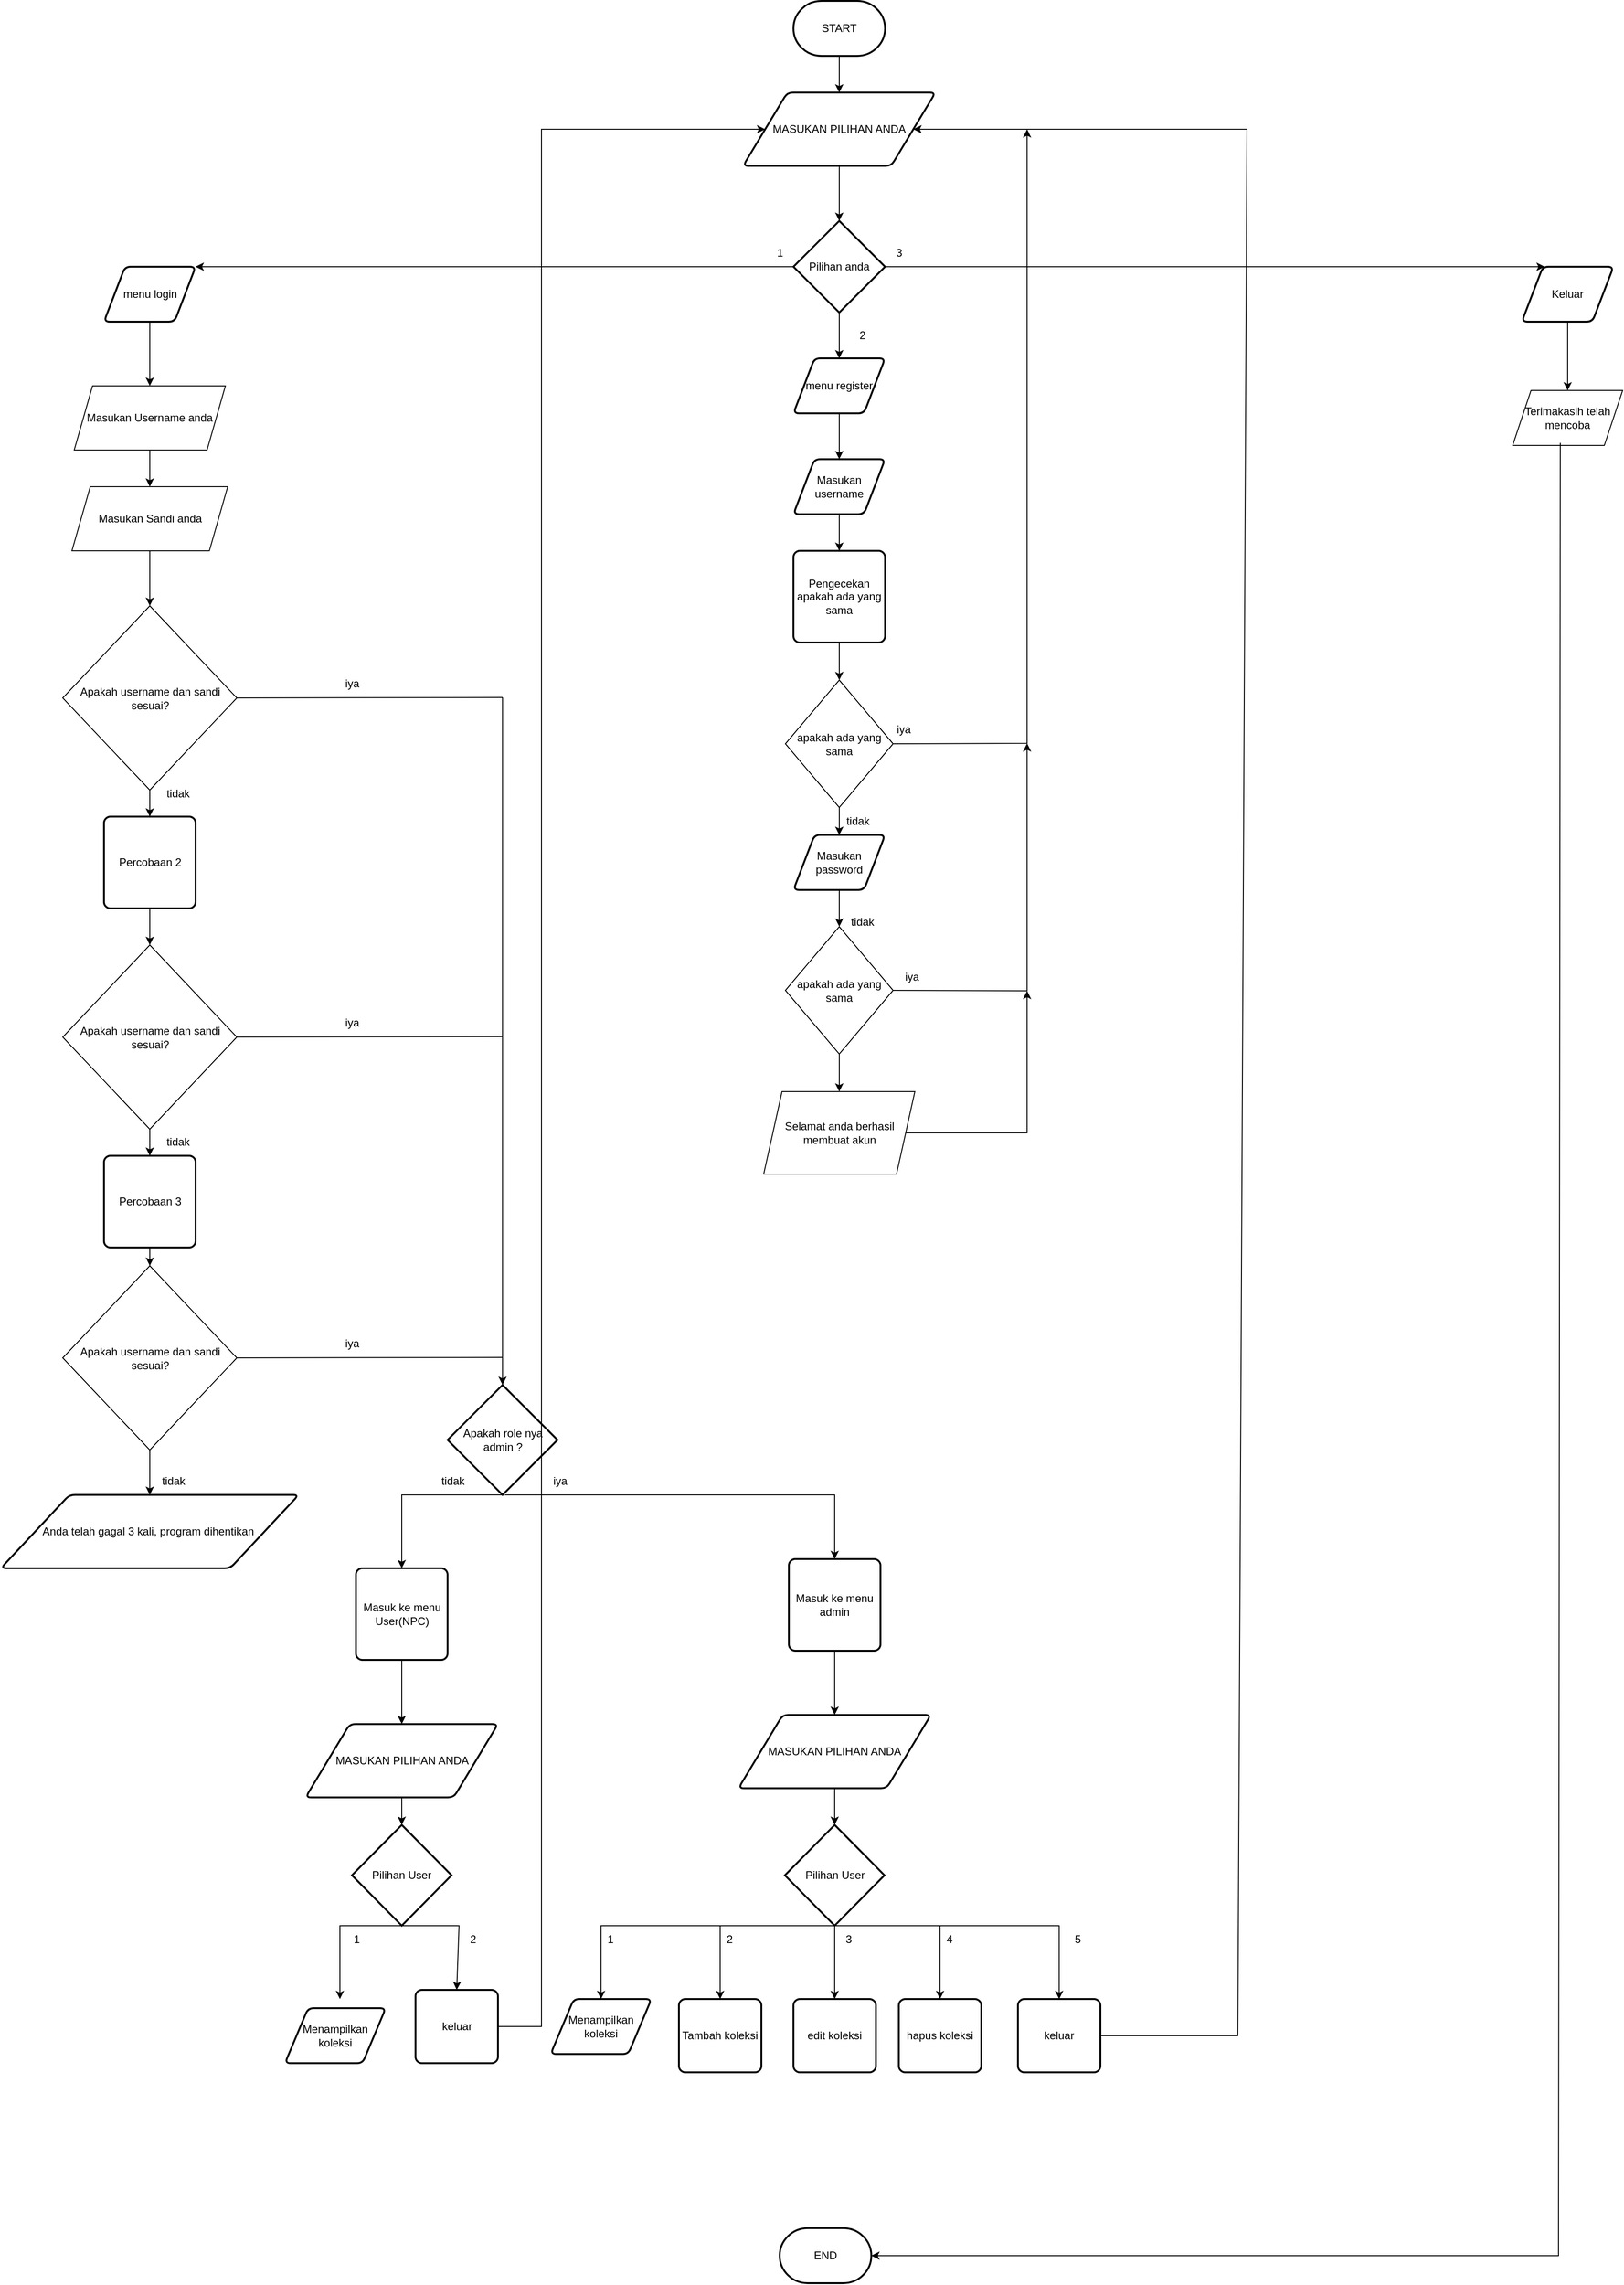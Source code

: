 <mxfile version="24.7.17">
  <diagram id="C5RBs43oDa-KdzZeNtuy" name="Page-1">
    <mxGraphModel dx="3095" dy="2418" grid="1" gridSize="10" guides="1" tooltips="1" connect="1" arrows="1" fold="1" page="1" pageScale="1" pageWidth="900" pageHeight="1600" math="0" shadow="0">
      <root>
        <mxCell id="WIyWlLk6GJQsqaUBKTNV-0" />
        <mxCell id="WIyWlLk6GJQsqaUBKTNV-1" parent="WIyWlLk6GJQsqaUBKTNV-0" />
        <mxCell id="rZ2Ht-nMgeGjozssKZvT-20" value="" style="edgeStyle=orthogonalEdgeStyle;rounded=0;orthogonalLoop=1;jettySize=auto;html=1;" edge="1" parent="WIyWlLk6GJQsqaUBKTNV-1" source="rZ2Ht-nMgeGjozssKZvT-0" target="rZ2Ht-nMgeGjozssKZvT-19">
          <mxGeometry relative="1" as="geometry" />
        </mxCell>
        <mxCell id="rZ2Ht-nMgeGjozssKZvT-0" value="START" style="strokeWidth=2;html=1;shape=mxgraph.flowchart.terminator;whiteSpace=wrap;" vertex="1" parent="WIyWlLk6GJQsqaUBKTNV-1">
          <mxGeometry x="-35" y="-1500" width="100" height="60" as="geometry" />
        </mxCell>
        <mxCell id="rZ2Ht-nMgeGjozssKZvT-29" value="" style="edgeStyle=orthogonalEdgeStyle;rounded=0;orthogonalLoop=1;jettySize=auto;html=1;" edge="1" parent="WIyWlLk6GJQsqaUBKTNV-1" source="rZ2Ht-nMgeGjozssKZvT-4" target="rZ2Ht-nMgeGjozssKZvT-26">
          <mxGeometry relative="1" as="geometry" />
        </mxCell>
        <mxCell id="rZ2Ht-nMgeGjozssKZvT-4" value="menu login" style="shape=parallelogram;html=1;strokeWidth=2;perimeter=parallelogramPerimeter;whiteSpace=wrap;rounded=1;arcSize=12;size=0.23;" vertex="1" parent="WIyWlLk6GJQsqaUBKTNV-1">
          <mxGeometry x="-787.5" y="-1210" width="100" height="60" as="geometry" />
        </mxCell>
        <mxCell id="rZ2Ht-nMgeGjozssKZvT-121" value="" style="edgeStyle=orthogonalEdgeStyle;rounded=0;orthogonalLoop=1;jettySize=auto;html=1;" edge="1" parent="WIyWlLk6GJQsqaUBKTNV-1" source="rZ2Ht-nMgeGjozssKZvT-6" target="rZ2Ht-nMgeGjozssKZvT-120">
          <mxGeometry relative="1" as="geometry" />
        </mxCell>
        <mxCell id="rZ2Ht-nMgeGjozssKZvT-6" value="menu register" style="shape=parallelogram;html=1;strokeWidth=2;perimeter=parallelogramPerimeter;whiteSpace=wrap;rounded=1;arcSize=12;size=0.23;" vertex="1" parent="WIyWlLk6GJQsqaUBKTNV-1">
          <mxGeometry x="-35" y="-1110" width="100" height="60" as="geometry" />
        </mxCell>
        <mxCell id="rZ2Ht-nMgeGjozssKZvT-7" value="Keluar" style="shape=parallelogram;html=1;strokeWidth=2;perimeter=parallelogramPerimeter;whiteSpace=wrap;rounded=1;arcSize=12;size=0.23;" vertex="1" parent="WIyWlLk6GJQsqaUBKTNV-1">
          <mxGeometry x="760" y="-1210" width="100" height="60" as="geometry" />
        </mxCell>
        <mxCell id="rZ2Ht-nMgeGjozssKZvT-15" value="1" style="text;html=1;align=center;verticalAlign=middle;resizable=0;points=[];autosize=1;strokeColor=none;fillColor=none;" vertex="1" parent="WIyWlLk6GJQsqaUBKTNV-1">
          <mxGeometry x="-65" y="-1240" width="30" height="30" as="geometry" />
        </mxCell>
        <mxCell id="rZ2Ht-nMgeGjozssKZvT-17" value="2" style="text;html=1;align=center;verticalAlign=middle;resizable=0;points=[];autosize=1;strokeColor=none;fillColor=none;" vertex="1" parent="WIyWlLk6GJQsqaUBKTNV-1">
          <mxGeometry x="25" y="-1150" width="30" height="30" as="geometry" />
        </mxCell>
        <mxCell id="rZ2Ht-nMgeGjozssKZvT-18" value="3" style="text;html=1;align=center;verticalAlign=middle;resizable=0;points=[];autosize=1;strokeColor=none;fillColor=none;" vertex="1" parent="WIyWlLk6GJQsqaUBKTNV-1">
          <mxGeometry x="65" y="-1240" width="30" height="30" as="geometry" />
        </mxCell>
        <mxCell id="rZ2Ht-nMgeGjozssKZvT-89" value="" style="edgeStyle=orthogonalEdgeStyle;rounded=0;orthogonalLoop=1;jettySize=auto;html=1;" edge="1" parent="WIyWlLk6GJQsqaUBKTNV-1" source="rZ2Ht-nMgeGjozssKZvT-19" target="rZ2Ht-nMgeGjozssKZvT-84">
          <mxGeometry relative="1" as="geometry" />
        </mxCell>
        <mxCell id="rZ2Ht-nMgeGjozssKZvT-19" value="MASUKAN PILIHAN ANDA" style="shape=parallelogram;html=1;strokeWidth=2;perimeter=parallelogramPerimeter;whiteSpace=wrap;rounded=1;arcSize=12;size=0.23;" vertex="1" parent="WIyWlLk6GJQsqaUBKTNV-1">
          <mxGeometry x="-90" y="-1400" width="210" height="80" as="geometry" />
        </mxCell>
        <mxCell id="rZ2Ht-nMgeGjozssKZvT-26" value="Masukan Username anda" style="shape=parallelogram;perimeter=parallelogramPerimeter;whiteSpace=wrap;html=1;fixedSize=1;" vertex="1" parent="WIyWlLk6GJQsqaUBKTNV-1">
          <mxGeometry x="-820" y="-1080" width="165" height="70" as="geometry" />
        </mxCell>
        <mxCell id="rZ2Ht-nMgeGjozssKZvT-27" value="" style="endArrow=classic;html=1;rounded=0;exitX=0.5;exitY=1;exitDx=0;exitDy=0;entryX=0.5;entryY=0;entryDx=0;entryDy=0;" edge="1" parent="WIyWlLk6GJQsqaUBKTNV-1" source="rZ2Ht-nMgeGjozssKZvT-26" target="rZ2Ht-nMgeGjozssKZvT-28">
          <mxGeometry width="50" height="50" relative="1" as="geometry">
            <mxPoint x="-757.5" y="-830" as="sourcePoint" />
            <mxPoint x="-707.5" y="-890" as="targetPoint" />
          </mxGeometry>
        </mxCell>
        <mxCell id="rZ2Ht-nMgeGjozssKZvT-59" value="" style="edgeStyle=orthogonalEdgeStyle;rounded=0;orthogonalLoop=1;jettySize=auto;html=1;" edge="1" parent="WIyWlLk6GJQsqaUBKTNV-1" source="rZ2Ht-nMgeGjozssKZvT-28" target="rZ2Ht-nMgeGjozssKZvT-30">
          <mxGeometry relative="1" as="geometry" />
        </mxCell>
        <mxCell id="rZ2Ht-nMgeGjozssKZvT-28" value="Masukan Sandi anda" style="shape=parallelogram;perimeter=parallelogramPerimeter;whiteSpace=wrap;html=1;fixedSize=1;" vertex="1" parent="WIyWlLk6GJQsqaUBKTNV-1">
          <mxGeometry x="-822.5" y="-970" width="170" height="70" as="geometry" />
        </mxCell>
        <mxCell id="rZ2Ht-nMgeGjozssKZvT-30" value="Apakah username dan sandi sesuai?" style="rhombus;whiteSpace=wrap;html=1;" vertex="1" parent="WIyWlLk6GJQsqaUBKTNV-1">
          <mxGeometry x="-832.5" y="-840" width="190" height="201" as="geometry" />
        </mxCell>
        <mxCell id="rZ2Ht-nMgeGjozssKZvT-31" value="" style="edgeStyle=orthogonalEdgeStyle;rounded=0;orthogonalLoop=1;jettySize=auto;html=1;" edge="1" parent="WIyWlLk6GJQsqaUBKTNV-1" source="rZ2Ht-nMgeGjozssKZvT-32" target="rZ2Ht-nMgeGjozssKZvT-38">
          <mxGeometry relative="1" as="geometry" />
        </mxCell>
        <mxCell id="rZ2Ht-nMgeGjozssKZvT-32" value="Percobaan 2" style="rounded=1;whiteSpace=wrap;html=1;absoluteArcSize=1;arcSize=14;strokeWidth=2;" vertex="1" parent="WIyWlLk6GJQsqaUBKTNV-1">
          <mxGeometry x="-787.5" y="-610" width="100" height="100" as="geometry" />
        </mxCell>
        <mxCell id="rZ2Ht-nMgeGjozssKZvT-33" value="" style="edgeStyle=orthogonalEdgeStyle;rounded=0;orthogonalLoop=1;jettySize=auto;html=1;" edge="1" parent="WIyWlLk6GJQsqaUBKTNV-1" source="rZ2Ht-nMgeGjozssKZvT-34" target="rZ2Ht-nMgeGjozssKZvT-36">
          <mxGeometry relative="1" as="geometry" />
        </mxCell>
        <mxCell id="rZ2Ht-nMgeGjozssKZvT-34" value="Percobaan 3" style="rounded=1;whiteSpace=wrap;html=1;absoluteArcSize=1;arcSize=14;strokeWidth=2;" vertex="1" parent="WIyWlLk6GJQsqaUBKTNV-1">
          <mxGeometry x="-787.5" y="-240" width="100" height="100" as="geometry" />
        </mxCell>
        <mxCell id="rZ2Ht-nMgeGjozssKZvT-68" value="" style="edgeStyle=orthogonalEdgeStyle;rounded=0;orthogonalLoop=1;jettySize=auto;html=1;" edge="1" parent="WIyWlLk6GJQsqaUBKTNV-1" source="rZ2Ht-nMgeGjozssKZvT-36" target="rZ2Ht-nMgeGjozssKZvT-66">
          <mxGeometry relative="1" as="geometry" />
        </mxCell>
        <mxCell id="rZ2Ht-nMgeGjozssKZvT-36" value="Apakah username dan sandi sesuai?" style="rhombus;whiteSpace=wrap;html=1;" vertex="1" parent="WIyWlLk6GJQsqaUBKTNV-1">
          <mxGeometry x="-832.5" y="-120" width="190" height="201" as="geometry" />
        </mxCell>
        <mxCell id="rZ2Ht-nMgeGjozssKZvT-37" value="" style="edgeStyle=orthogonalEdgeStyle;rounded=0;orthogonalLoop=1;jettySize=auto;html=1;" edge="1" parent="WIyWlLk6GJQsqaUBKTNV-1" source="rZ2Ht-nMgeGjozssKZvT-38" target="rZ2Ht-nMgeGjozssKZvT-34">
          <mxGeometry relative="1" as="geometry" />
        </mxCell>
        <mxCell id="rZ2Ht-nMgeGjozssKZvT-38" value="Apakah username dan sandi sesuai?" style="rhombus;whiteSpace=wrap;html=1;" vertex="1" parent="WIyWlLk6GJQsqaUBKTNV-1">
          <mxGeometry x="-832.5" y="-470" width="190" height="201" as="geometry" />
        </mxCell>
        <mxCell id="rZ2Ht-nMgeGjozssKZvT-39" value="" style="endArrow=none;html=1;rounded=0;exitX=1;exitY=0.5;exitDx=0;exitDy=0;" edge="1" parent="WIyWlLk6GJQsqaUBKTNV-1" source="rZ2Ht-nMgeGjozssKZvT-30">
          <mxGeometry width="50" height="50" relative="1" as="geometry">
            <mxPoint x="-492.5" y="-550" as="sourcePoint" />
            <mxPoint x="-352.5" y="-740" as="targetPoint" />
          </mxGeometry>
        </mxCell>
        <mxCell id="rZ2Ht-nMgeGjozssKZvT-40" value="" style="endArrow=none;html=1;rounded=0;exitX=1;exitY=0.5;exitDx=0;exitDy=0;" edge="1" parent="WIyWlLk6GJQsqaUBKTNV-1" source="rZ2Ht-nMgeGjozssKZvT-38">
          <mxGeometry width="50" height="50" relative="1" as="geometry">
            <mxPoint x="-642.5" y="-379" as="sourcePoint" />
            <mxPoint x="-352.5" y="-370" as="targetPoint" />
          </mxGeometry>
        </mxCell>
        <mxCell id="rZ2Ht-nMgeGjozssKZvT-41" value="" style="endArrow=none;html=1;rounded=0;exitX=1;exitY=0.5;exitDx=0;exitDy=0;" edge="1" parent="WIyWlLk6GJQsqaUBKTNV-1" source="rZ2Ht-nMgeGjozssKZvT-36">
          <mxGeometry width="50" height="50" relative="1" as="geometry">
            <mxPoint x="-582.5" y="40" as="sourcePoint" />
            <mxPoint x="-352.5" y="-20" as="targetPoint" />
          </mxGeometry>
        </mxCell>
        <mxCell id="rZ2Ht-nMgeGjozssKZvT-43" value="iya" style="text;html=1;align=center;verticalAlign=middle;resizable=0;points=[];autosize=1;strokeColor=none;fillColor=none;" vertex="1" parent="WIyWlLk6GJQsqaUBKTNV-1">
          <mxGeometry x="-537.5" y="-770" width="40" height="30" as="geometry" />
        </mxCell>
        <mxCell id="rZ2Ht-nMgeGjozssKZvT-44" value="iya" style="text;html=1;align=center;verticalAlign=middle;resizable=0;points=[];autosize=1;strokeColor=none;fillColor=none;" vertex="1" parent="WIyWlLk6GJQsqaUBKTNV-1">
          <mxGeometry x="-537.5" y="-400" width="40" height="30" as="geometry" />
        </mxCell>
        <mxCell id="rZ2Ht-nMgeGjozssKZvT-45" value="iya" style="text;html=1;align=center;verticalAlign=middle;resizable=0;points=[];autosize=1;strokeColor=none;fillColor=none;" vertex="1" parent="WIyWlLk6GJQsqaUBKTNV-1">
          <mxGeometry x="-537.5" y="-50" width="40" height="30" as="geometry" />
        </mxCell>
        <mxCell id="rZ2Ht-nMgeGjozssKZvT-46" value="" style="endArrow=classic;html=1;rounded=0;exitX=0.5;exitY=1;exitDx=0;exitDy=0;entryX=0.5;entryY=0;entryDx=0;entryDy=0;" edge="1" parent="WIyWlLk6GJQsqaUBKTNV-1" source="rZ2Ht-nMgeGjozssKZvT-30" target="rZ2Ht-nMgeGjozssKZvT-32">
          <mxGeometry width="50" height="50" relative="1" as="geometry">
            <mxPoint x="-737.5" y="-639" as="sourcePoint" />
            <mxPoint x="-737.5" y="-610" as="targetPoint" />
            <Array as="points" />
          </mxGeometry>
        </mxCell>
        <mxCell id="rZ2Ht-nMgeGjozssKZvT-48" value="tidak" style="text;html=1;align=center;verticalAlign=middle;resizable=0;points=[];autosize=1;strokeColor=none;fillColor=none;" vertex="1" parent="WIyWlLk6GJQsqaUBKTNV-1">
          <mxGeometry x="-732.5" y="-650" width="50" height="30" as="geometry" />
        </mxCell>
        <mxCell id="rZ2Ht-nMgeGjozssKZvT-49" value="tidak" style="text;html=1;align=center;verticalAlign=middle;resizable=0;points=[];autosize=1;strokeColor=none;fillColor=none;" vertex="1" parent="WIyWlLk6GJQsqaUBKTNV-1">
          <mxGeometry x="-732.5" y="-270" width="50" height="30" as="geometry" />
        </mxCell>
        <mxCell id="rZ2Ht-nMgeGjozssKZvT-50" value="tidak" style="text;html=1;align=center;verticalAlign=middle;resizable=0;points=[];autosize=1;strokeColor=none;fillColor=none;" vertex="1" parent="WIyWlLk6GJQsqaUBKTNV-1">
          <mxGeometry x="-737.5" y="100" width="50" height="30" as="geometry" />
        </mxCell>
        <mxCell id="rZ2Ht-nMgeGjozssKZvT-60" value="" style="endArrow=classic;html=1;rounded=0;entryX=0.5;entryY=0;entryDx=0;entryDy=0;entryPerimeter=0;" edge="1" parent="WIyWlLk6GJQsqaUBKTNV-1" target="rZ2Ht-nMgeGjozssKZvT-70">
          <mxGeometry width="50" height="50" relative="1" as="geometry">
            <mxPoint x="-352.5" y="-740" as="sourcePoint" />
            <mxPoint x="-352.5" y="40" as="targetPoint" />
          </mxGeometry>
        </mxCell>
        <mxCell id="rZ2Ht-nMgeGjozssKZvT-66" value="Anda telah gagal 3 kali, program dihentikan&amp;nbsp;" style="shape=parallelogram;html=1;strokeWidth=2;perimeter=parallelogramPerimeter;whiteSpace=wrap;rounded=1;arcSize=12;size=0.23;" vertex="1" parent="WIyWlLk6GJQsqaUBKTNV-1">
          <mxGeometry x="-900" y="130" width="325" height="80" as="geometry" />
        </mxCell>
        <mxCell id="rZ2Ht-nMgeGjozssKZvT-70" value="Apakah role nya admin ?" style="strokeWidth=2;html=1;shape=mxgraph.flowchart.decision;whiteSpace=wrap;" vertex="1" parent="WIyWlLk6GJQsqaUBKTNV-1">
          <mxGeometry x="-412.5" y="10" width="120" height="120" as="geometry" />
        </mxCell>
        <mxCell id="rZ2Ht-nMgeGjozssKZvT-79" value="" style="edgeStyle=orthogonalEdgeStyle;rounded=0;orthogonalLoop=1;jettySize=auto;html=1;" edge="1" parent="WIyWlLk6GJQsqaUBKTNV-1" source="rZ2Ht-nMgeGjozssKZvT-71" target="rZ2Ht-nMgeGjozssKZvT-78">
          <mxGeometry relative="1" as="geometry" />
        </mxCell>
        <mxCell id="rZ2Ht-nMgeGjozssKZvT-71" value="Masuk ke menu User(NPC)" style="rounded=1;whiteSpace=wrap;html=1;absoluteArcSize=1;arcSize=14;strokeWidth=2;" vertex="1" parent="WIyWlLk6GJQsqaUBKTNV-1">
          <mxGeometry x="-512.5" y="210" width="100" height="100" as="geometry" />
        </mxCell>
        <mxCell id="rZ2Ht-nMgeGjozssKZvT-81" value="" style="edgeStyle=orthogonalEdgeStyle;rounded=0;orthogonalLoop=1;jettySize=auto;html=1;" edge="1" parent="WIyWlLk6GJQsqaUBKTNV-1" source="rZ2Ht-nMgeGjozssKZvT-72" target="rZ2Ht-nMgeGjozssKZvT-80">
          <mxGeometry relative="1" as="geometry" />
        </mxCell>
        <mxCell id="rZ2Ht-nMgeGjozssKZvT-72" value="Masuk ke menu admin" style="rounded=1;whiteSpace=wrap;html=1;absoluteArcSize=1;arcSize=14;strokeWidth=2;" vertex="1" parent="WIyWlLk6GJQsqaUBKTNV-1">
          <mxGeometry x="-40" y="200" width="100" height="100" as="geometry" />
        </mxCell>
        <mxCell id="rZ2Ht-nMgeGjozssKZvT-74" value="" style="endArrow=classic;html=1;rounded=0;exitX=0.5;exitY=1;exitDx=0;exitDy=0;exitPerimeter=0;entryX=0.5;entryY=0;entryDx=0;entryDy=0;" edge="1" parent="WIyWlLk6GJQsqaUBKTNV-1" source="rZ2Ht-nMgeGjozssKZvT-70" target="rZ2Ht-nMgeGjozssKZvT-71">
          <mxGeometry width="50" height="50" relative="1" as="geometry">
            <mxPoint x="-472.5" y="180" as="sourcePoint" />
            <mxPoint x="-422.5" y="130" as="targetPoint" />
            <Array as="points">
              <mxPoint x="-462.5" y="130" />
            </Array>
          </mxGeometry>
        </mxCell>
        <mxCell id="rZ2Ht-nMgeGjozssKZvT-75" value="" style="endArrow=classic;html=1;rounded=0;entryX=0.5;entryY=0;entryDx=0;entryDy=0;" edge="1" parent="WIyWlLk6GJQsqaUBKTNV-1" target="rZ2Ht-nMgeGjozssKZvT-72">
          <mxGeometry width="50" height="50" relative="1" as="geometry">
            <mxPoint x="-350" y="130" as="sourcePoint" />
            <mxPoint x="-90" y="210" as="targetPoint" />
            <Array as="points">
              <mxPoint x="10" y="130" />
            </Array>
          </mxGeometry>
        </mxCell>
        <mxCell id="rZ2Ht-nMgeGjozssKZvT-76" value="iya" style="text;html=1;align=center;verticalAlign=middle;resizable=0;points=[];autosize=1;strokeColor=none;fillColor=none;" vertex="1" parent="WIyWlLk6GJQsqaUBKTNV-1">
          <mxGeometry x="-310" y="100" width="40" height="30" as="geometry" />
        </mxCell>
        <mxCell id="rZ2Ht-nMgeGjozssKZvT-77" value="tidak" style="text;html=1;align=center;verticalAlign=middle;resizable=0;points=[];autosize=1;strokeColor=none;fillColor=none;" vertex="1" parent="WIyWlLk6GJQsqaUBKTNV-1">
          <mxGeometry x="-432.5" y="100" width="50" height="30" as="geometry" />
        </mxCell>
        <mxCell id="rZ2Ht-nMgeGjozssKZvT-115" value="" style="edgeStyle=orthogonalEdgeStyle;rounded=0;orthogonalLoop=1;jettySize=auto;html=1;" edge="1" parent="WIyWlLk6GJQsqaUBKTNV-1" source="rZ2Ht-nMgeGjozssKZvT-78" target="rZ2Ht-nMgeGjozssKZvT-114">
          <mxGeometry relative="1" as="geometry" />
        </mxCell>
        <mxCell id="rZ2Ht-nMgeGjozssKZvT-78" value="MASUKAN PILIHAN ANDA" style="shape=parallelogram;html=1;strokeWidth=2;perimeter=parallelogramPerimeter;whiteSpace=wrap;rounded=1;arcSize=12;size=0.23;" vertex="1" parent="WIyWlLk6GJQsqaUBKTNV-1">
          <mxGeometry x="-567.5" y="380" width="210" height="80" as="geometry" />
        </mxCell>
        <mxCell id="rZ2Ht-nMgeGjozssKZvT-92" value="" style="edgeStyle=orthogonalEdgeStyle;rounded=0;orthogonalLoop=1;jettySize=auto;html=1;" edge="1" parent="WIyWlLk6GJQsqaUBKTNV-1" source="rZ2Ht-nMgeGjozssKZvT-80" target="rZ2Ht-nMgeGjozssKZvT-91">
          <mxGeometry relative="1" as="geometry" />
        </mxCell>
        <mxCell id="rZ2Ht-nMgeGjozssKZvT-80" value="MASUKAN PILIHAN ANDA" style="shape=parallelogram;html=1;strokeWidth=2;perimeter=parallelogramPerimeter;whiteSpace=wrap;rounded=1;arcSize=12;size=0.23;" vertex="1" parent="WIyWlLk6GJQsqaUBKTNV-1">
          <mxGeometry x="-95" y="370" width="210" height="80" as="geometry" />
        </mxCell>
        <mxCell id="rZ2Ht-nMgeGjozssKZvT-85" value="" style="edgeStyle=orthogonalEdgeStyle;rounded=0;orthogonalLoop=1;jettySize=auto;html=1;" edge="1" parent="WIyWlLk6GJQsqaUBKTNV-1" source="rZ2Ht-nMgeGjozssKZvT-84" target="rZ2Ht-nMgeGjozssKZvT-6">
          <mxGeometry relative="1" as="geometry" />
        </mxCell>
        <mxCell id="rZ2Ht-nMgeGjozssKZvT-84" value="Pilihan anda" style="strokeWidth=2;html=1;shape=mxgraph.flowchart.decision;whiteSpace=wrap;" vertex="1" parent="WIyWlLk6GJQsqaUBKTNV-1">
          <mxGeometry x="-35" y="-1260" width="100" height="100" as="geometry" />
        </mxCell>
        <mxCell id="rZ2Ht-nMgeGjozssKZvT-87" value="" style="endArrow=classic;html=1;rounded=0;exitX=0;exitY=0.5;exitDx=0;exitDy=0;exitPerimeter=0;entryX=1;entryY=0;entryDx=0;entryDy=0;" edge="1" parent="WIyWlLk6GJQsqaUBKTNV-1" source="rZ2Ht-nMgeGjozssKZvT-84" target="rZ2Ht-nMgeGjozssKZvT-4">
          <mxGeometry width="50" height="50" relative="1" as="geometry">
            <mxPoint x="-310" y="-870" as="sourcePoint" />
            <mxPoint x="-590" y="-1200" as="targetPoint" />
          </mxGeometry>
        </mxCell>
        <mxCell id="rZ2Ht-nMgeGjozssKZvT-88" value="" style="endArrow=classic;html=1;rounded=0;exitX=1;exitY=0.5;exitDx=0;exitDy=0;exitPerimeter=0;entryX=0.25;entryY=0;entryDx=0;entryDy=0;" edge="1" parent="WIyWlLk6GJQsqaUBKTNV-1" source="rZ2Ht-nMgeGjozssKZvT-84" target="rZ2Ht-nMgeGjozssKZvT-7">
          <mxGeometry width="50" height="50" relative="1" as="geometry">
            <mxPoint x="130" y="-1130" as="sourcePoint" />
            <mxPoint x="180" y="-1180" as="targetPoint" />
          </mxGeometry>
        </mxCell>
        <mxCell id="rZ2Ht-nMgeGjozssKZvT-91" value="Pilihan User" style="strokeWidth=2;html=1;shape=mxgraph.flowchart.decision;whiteSpace=wrap;" vertex="1" parent="WIyWlLk6GJQsqaUBKTNV-1">
          <mxGeometry x="-44.37" y="490" width="108.75" height="110" as="geometry" />
        </mxCell>
        <mxCell id="rZ2Ht-nMgeGjozssKZvT-93" value="" style="endArrow=classic;html=1;rounded=0;exitX=0.5;exitY=1;exitDx=0;exitDy=0;exitPerimeter=0;entryX=0.5;entryY=0;entryDx=0;entryDy=0;" edge="1" parent="WIyWlLk6GJQsqaUBKTNV-1" source="rZ2Ht-nMgeGjozssKZvT-91" target="rZ2Ht-nMgeGjozssKZvT-98">
          <mxGeometry width="50" height="50" relative="1" as="geometry">
            <mxPoint x="-140" y="750" as="sourcePoint" />
            <mxPoint x="-240" y="660" as="targetPoint" />
            <Array as="points">
              <mxPoint x="-245" y="600" />
            </Array>
          </mxGeometry>
        </mxCell>
        <mxCell id="rZ2Ht-nMgeGjozssKZvT-94" value="" style="endArrow=classic;html=1;rounded=0;entryX=0.5;entryY=0;entryDx=0;entryDy=0;" edge="1" parent="WIyWlLk6GJQsqaUBKTNV-1" target="rZ2Ht-nMgeGjozssKZvT-99">
          <mxGeometry width="50" height="50" relative="1" as="geometry">
            <mxPoint x="-115" y="600" as="sourcePoint" />
            <mxPoint x="-120" y="660" as="targetPoint" />
          </mxGeometry>
        </mxCell>
        <mxCell id="rZ2Ht-nMgeGjozssKZvT-95" value="" style="endArrow=classic;html=1;rounded=0;entryX=0.5;entryY=0;entryDx=0;entryDy=0;" edge="1" parent="WIyWlLk6GJQsqaUBKTNV-1" target="rZ2Ht-nMgeGjozssKZvT-100">
          <mxGeometry width="50" height="50" relative="1" as="geometry">
            <mxPoint x="10" y="600" as="sourcePoint" />
            <mxPoint x="10" y="680" as="targetPoint" />
          </mxGeometry>
        </mxCell>
        <mxCell id="rZ2Ht-nMgeGjozssKZvT-96" value="" style="endArrow=classic;html=1;rounded=0;exitX=0.5;exitY=1;exitDx=0;exitDy=0;exitPerimeter=0;entryX=0.5;entryY=0;entryDx=0;entryDy=0;" edge="1" parent="WIyWlLk6GJQsqaUBKTNV-1" source="rZ2Ht-nMgeGjozssKZvT-91" target="rZ2Ht-nMgeGjozssKZvT-102">
          <mxGeometry width="50" height="50" relative="1" as="geometry">
            <mxPoint x="-140" y="620" as="sourcePoint" />
            <mxPoint x="240" y="680" as="targetPoint" />
            <Array as="points">
              <mxPoint x="255" y="600" />
            </Array>
          </mxGeometry>
        </mxCell>
        <mxCell id="rZ2Ht-nMgeGjozssKZvT-97" value="" style="endArrow=classic;html=1;rounded=0;entryX=0.5;entryY=0;entryDx=0;entryDy=0;" edge="1" parent="WIyWlLk6GJQsqaUBKTNV-1" target="rZ2Ht-nMgeGjozssKZvT-101">
          <mxGeometry width="50" height="50" relative="1" as="geometry">
            <mxPoint x="125" y="600" as="sourcePoint" />
            <mxPoint x="120" y="680" as="targetPoint" />
          </mxGeometry>
        </mxCell>
        <mxCell id="rZ2Ht-nMgeGjozssKZvT-98" value="Menampilkan koleksi" style="shape=parallelogram;html=1;strokeWidth=2;perimeter=parallelogramPerimeter;whiteSpace=wrap;rounded=1;arcSize=12;size=0.23;" vertex="1" parent="WIyWlLk6GJQsqaUBKTNV-1">
          <mxGeometry x="-300" y="680" width="110" height="60" as="geometry" />
        </mxCell>
        <mxCell id="rZ2Ht-nMgeGjozssKZvT-99" value="Tambah koleksi" style="rounded=1;whiteSpace=wrap;html=1;absoluteArcSize=1;arcSize=14;strokeWidth=2;" vertex="1" parent="WIyWlLk6GJQsqaUBKTNV-1">
          <mxGeometry x="-160" y="680" width="90" height="80" as="geometry" />
        </mxCell>
        <mxCell id="rZ2Ht-nMgeGjozssKZvT-100" value="edit koleksi" style="rounded=1;whiteSpace=wrap;html=1;absoluteArcSize=1;arcSize=14;strokeWidth=2;" vertex="1" parent="WIyWlLk6GJQsqaUBKTNV-1">
          <mxGeometry x="-34.99" y="680" width="90" height="80" as="geometry" />
        </mxCell>
        <mxCell id="rZ2Ht-nMgeGjozssKZvT-101" value="hapus koleksi" style="rounded=1;whiteSpace=wrap;html=1;absoluteArcSize=1;arcSize=14;strokeWidth=2;" vertex="1" parent="WIyWlLk6GJQsqaUBKTNV-1">
          <mxGeometry x="80" y="680" width="90" height="80" as="geometry" />
        </mxCell>
        <mxCell id="rZ2Ht-nMgeGjozssKZvT-102" value="keluar" style="rounded=1;whiteSpace=wrap;html=1;absoluteArcSize=1;arcSize=14;strokeWidth=2;" vertex="1" parent="WIyWlLk6GJQsqaUBKTNV-1">
          <mxGeometry x="210" y="680" width="90" height="80" as="geometry" />
        </mxCell>
        <mxCell id="rZ2Ht-nMgeGjozssKZvT-103" value="4" style="text;html=1;align=center;verticalAlign=middle;resizable=0;points=[];autosize=1;strokeColor=none;fillColor=none;" vertex="1" parent="WIyWlLk6GJQsqaUBKTNV-1">
          <mxGeometry x="120" y="600" width="30" height="30" as="geometry" />
        </mxCell>
        <mxCell id="rZ2Ht-nMgeGjozssKZvT-104" value="5" style="text;html=1;align=center;verticalAlign=middle;resizable=0;points=[];autosize=1;strokeColor=none;fillColor=none;" vertex="1" parent="WIyWlLk6GJQsqaUBKTNV-1">
          <mxGeometry x="260" y="600" width="30" height="30" as="geometry" />
        </mxCell>
        <mxCell id="rZ2Ht-nMgeGjozssKZvT-105" value="3" style="text;html=1;align=center;verticalAlign=middle;resizable=0;points=[];autosize=1;strokeColor=none;fillColor=none;" vertex="1" parent="WIyWlLk6GJQsqaUBKTNV-1">
          <mxGeometry x="10" y="600" width="30" height="30" as="geometry" />
        </mxCell>
        <mxCell id="rZ2Ht-nMgeGjozssKZvT-106" value="2" style="text;html=1;align=center;verticalAlign=middle;resizable=0;points=[];autosize=1;strokeColor=none;fillColor=none;" vertex="1" parent="WIyWlLk6GJQsqaUBKTNV-1">
          <mxGeometry x="-120" y="600" width="30" height="30" as="geometry" />
        </mxCell>
        <mxCell id="rZ2Ht-nMgeGjozssKZvT-107" value="1" style="text;html=1;align=center;verticalAlign=middle;resizable=0;points=[];autosize=1;strokeColor=none;fillColor=none;" vertex="1" parent="WIyWlLk6GJQsqaUBKTNV-1">
          <mxGeometry x="-250" y="600" width="30" height="30" as="geometry" />
        </mxCell>
        <mxCell id="rZ2Ht-nMgeGjozssKZvT-110" value="Menampilkan koleksi" style="shape=parallelogram;html=1;strokeWidth=2;perimeter=parallelogramPerimeter;whiteSpace=wrap;rounded=1;arcSize=12;size=0.23;" vertex="1" parent="WIyWlLk6GJQsqaUBKTNV-1">
          <mxGeometry x="-590" y="690" width="110" height="60" as="geometry" />
        </mxCell>
        <mxCell id="rZ2Ht-nMgeGjozssKZvT-111" value="keluar" style="rounded=1;whiteSpace=wrap;html=1;absoluteArcSize=1;arcSize=14;strokeWidth=2;" vertex="1" parent="WIyWlLk6GJQsqaUBKTNV-1">
          <mxGeometry x="-447.5" y="670" width="90" height="80" as="geometry" />
        </mxCell>
        <mxCell id="rZ2Ht-nMgeGjozssKZvT-112" value="2" style="text;html=1;align=center;verticalAlign=middle;resizable=0;points=[];autosize=1;strokeColor=none;fillColor=none;" vertex="1" parent="WIyWlLk6GJQsqaUBKTNV-1">
          <mxGeometry x="-400" y="600" width="30" height="30" as="geometry" />
        </mxCell>
        <mxCell id="rZ2Ht-nMgeGjozssKZvT-113" value="1" style="text;html=1;align=center;verticalAlign=middle;resizable=0;points=[];autosize=1;strokeColor=none;fillColor=none;" vertex="1" parent="WIyWlLk6GJQsqaUBKTNV-1">
          <mxGeometry x="-527.5" y="600" width="30" height="30" as="geometry" />
        </mxCell>
        <mxCell id="rZ2Ht-nMgeGjozssKZvT-114" value="Pilihan User" style="strokeWidth=2;html=1;shape=mxgraph.flowchart.decision;whiteSpace=wrap;" vertex="1" parent="WIyWlLk6GJQsqaUBKTNV-1">
          <mxGeometry x="-516.87" y="490" width="108.75" height="110" as="geometry" />
        </mxCell>
        <mxCell id="rZ2Ht-nMgeGjozssKZvT-116" value="" style="endArrow=classic;html=1;rounded=0;exitX=0.5;exitY=1;exitDx=0;exitDy=0;exitPerimeter=0;" edge="1" parent="WIyWlLk6GJQsqaUBKTNV-1" source="rZ2Ht-nMgeGjozssKZvT-114">
          <mxGeometry width="50" height="50" relative="1" as="geometry">
            <mxPoint x="-140" y="470" as="sourcePoint" />
            <mxPoint x="-530" y="680" as="targetPoint" />
            <Array as="points">
              <mxPoint x="-530" y="600" />
            </Array>
          </mxGeometry>
        </mxCell>
        <mxCell id="rZ2Ht-nMgeGjozssKZvT-117" value="" style="endArrow=classic;html=1;rounded=0;exitX=0.5;exitY=1;exitDx=0;exitDy=0;exitPerimeter=0;entryX=0.5;entryY=0;entryDx=0;entryDy=0;" edge="1" parent="WIyWlLk6GJQsqaUBKTNV-1" source="rZ2Ht-nMgeGjozssKZvT-114" target="rZ2Ht-nMgeGjozssKZvT-111">
          <mxGeometry width="50" height="50" relative="1" as="geometry">
            <mxPoint x="-452" y="610" as="sourcePoint" />
            <mxPoint x="-520" y="690" as="targetPoint" />
            <Array as="points">
              <mxPoint x="-400" y="600" />
            </Array>
          </mxGeometry>
        </mxCell>
        <mxCell id="rZ2Ht-nMgeGjozssKZvT-118" value="" style="endArrow=classic;html=1;rounded=0;exitX=1;exitY=0.5;exitDx=0;exitDy=0;" edge="1" parent="WIyWlLk6GJQsqaUBKTNV-1" source="rZ2Ht-nMgeGjozssKZvT-102" target="rZ2Ht-nMgeGjozssKZvT-19">
          <mxGeometry width="50" height="50" relative="1" as="geometry">
            <mxPoint x="-140" y="720" as="sourcePoint" />
            <mxPoint x="440" y="-1360" as="targetPoint" />
            <Array as="points">
              <mxPoint x="450" y="720" />
              <mxPoint x="460" y="-1360" />
            </Array>
          </mxGeometry>
        </mxCell>
        <mxCell id="rZ2Ht-nMgeGjozssKZvT-119" value="" style="endArrow=classic;html=1;rounded=0;exitX=1;exitY=0.5;exitDx=0;exitDy=0;" edge="1" parent="WIyWlLk6GJQsqaUBKTNV-1" source="rZ2Ht-nMgeGjozssKZvT-111" target="rZ2Ht-nMgeGjozssKZvT-19">
          <mxGeometry width="50" height="50" relative="1" as="geometry">
            <mxPoint x="-140" y="720" as="sourcePoint" />
            <mxPoint x="-300" y="-1390" as="targetPoint" />
            <Array as="points">
              <mxPoint x="-310" y="710" />
              <mxPoint x="-310" y="-1360" />
            </Array>
          </mxGeometry>
        </mxCell>
        <mxCell id="rZ2Ht-nMgeGjozssKZvT-125" value="" style="edgeStyle=orthogonalEdgeStyle;rounded=0;orthogonalLoop=1;jettySize=auto;html=1;" edge="1" parent="WIyWlLk6GJQsqaUBKTNV-1" source="rZ2Ht-nMgeGjozssKZvT-120" target="rZ2Ht-nMgeGjozssKZvT-124">
          <mxGeometry relative="1" as="geometry" />
        </mxCell>
        <mxCell id="rZ2Ht-nMgeGjozssKZvT-120" value="Masukan username" style="shape=parallelogram;html=1;strokeWidth=2;perimeter=parallelogramPerimeter;whiteSpace=wrap;rounded=1;arcSize=12;size=0.23;" vertex="1" parent="WIyWlLk6GJQsqaUBKTNV-1">
          <mxGeometry x="-34.99" y="-1000" width="100" height="60" as="geometry" />
        </mxCell>
        <mxCell id="rZ2Ht-nMgeGjozssKZvT-127" value="" style="edgeStyle=orthogonalEdgeStyle;rounded=0;orthogonalLoop=1;jettySize=auto;html=1;" edge="1" parent="WIyWlLk6GJQsqaUBKTNV-1" source="rZ2Ht-nMgeGjozssKZvT-124" target="rZ2Ht-nMgeGjozssKZvT-126">
          <mxGeometry relative="1" as="geometry" />
        </mxCell>
        <mxCell id="rZ2Ht-nMgeGjozssKZvT-124" value="Pengecekan apakah ada yang sama" style="rounded=1;whiteSpace=wrap;html=1;absoluteArcSize=1;arcSize=14;strokeWidth=2;" vertex="1" parent="WIyWlLk6GJQsqaUBKTNV-1">
          <mxGeometry x="-34.99" y="-900" width="100" height="100" as="geometry" />
        </mxCell>
        <mxCell id="rZ2Ht-nMgeGjozssKZvT-130" value="" style="edgeStyle=orthogonalEdgeStyle;rounded=0;orthogonalLoop=1;jettySize=auto;html=1;" edge="1" parent="WIyWlLk6GJQsqaUBKTNV-1" source="rZ2Ht-nMgeGjozssKZvT-126" target="rZ2Ht-nMgeGjozssKZvT-129">
          <mxGeometry relative="1" as="geometry" />
        </mxCell>
        <mxCell id="rZ2Ht-nMgeGjozssKZvT-126" value="apakah ada yang sama" style="rhombus;whiteSpace=wrap;html=1;" vertex="1" parent="WIyWlLk6GJQsqaUBKTNV-1">
          <mxGeometry x="-43.74" y="-759" width="117.5" height="139" as="geometry" />
        </mxCell>
        <mxCell id="rZ2Ht-nMgeGjozssKZvT-128" value="" style="endArrow=classic;html=1;rounded=0;exitX=1;exitY=0.5;exitDx=0;exitDy=0;" edge="1" parent="WIyWlLk6GJQsqaUBKTNV-1" source="rZ2Ht-nMgeGjozssKZvT-126">
          <mxGeometry width="50" height="50" relative="1" as="geometry">
            <mxPoint x="-40" y="-920" as="sourcePoint" />
            <mxPoint x="220" y="-1360" as="targetPoint" />
            <Array as="points">
              <mxPoint x="220" y="-690" />
            </Array>
          </mxGeometry>
        </mxCell>
        <mxCell id="rZ2Ht-nMgeGjozssKZvT-132" value="" style="edgeStyle=orthogonalEdgeStyle;rounded=0;orthogonalLoop=1;jettySize=auto;html=1;" edge="1" parent="WIyWlLk6GJQsqaUBKTNV-1" source="rZ2Ht-nMgeGjozssKZvT-129" target="rZ2Ht-nMgeGjozssKZvT-131">
          <mxGeometry relative="1" as="geometry" />
        </mxCell>
        <mxCell id="rZ2Ht-nMgeGjozssKZvT-129" value="Masukan password" style="shape=parallelogram;html=1;strokeWidth=2;perimeter=parallelogramPerimeter;whiteSpace=wrap;rounded=1;arcSize=12;size=0.23;" vertex="1" parent="WIyWlLk6GJQsqaUBKTNV-1">
          <mxGeometry x="-34.99" y="-590" width="100" height="60" as="geometry" />
        </mxCell>
        <mxCell id="rZ2Ht-nMgeGjozssKZvT-139" value="" style="edgeStyle=orthogonalEdgeStyle;rounded=0;orthogonalLoop=1;jettySize=auto;html=1;" edge="1" parent="WIyWlLk6GJQsqaUBKTNV-1" source="rZ2Ht-nMgeGjozssKZvT-131" target="rZ2Ht-nMgeGjozssKZvT-138">
          <mxGeometry relative="1" as="geometry" />
        </mxCell>
        <mxCell id="rZ2Ht-nMgeGjozssKZvT-131" value="apakah ada yang sama" style="rhombus;whiteSpace=wrap;html=1;" vertex="1" parent="WIyWlLk6GJQsqaUBKTNV-1">
          <mxGeometry x="-43.74" y="-490" width="117.5" height="139" as="geometry" />
        </mxCell>
        <mxCell id="rZ2Ht-nMgeGjozssKZvT-133" value="" style="endArrow=classic;html=1;rounded=0;exitX=1;exitY=0.5;exitDx=0;exitDy=0;" edge="1" parent="WIyWlLk6GJQsqaUBKTNV-1" source="rZ2Ht-nMgeGjozssKZvT-131">
          <mxGeometry width="50" height="50" relative="1" as="geometry">
            <mxPoint x="80" y="-390" as="sourcePoint" />
            <mxPoint x="220" y="-690" as="targetPoint" />
            <Array as="points">
              <mxPoint x="220" y="-420" />
            </Array>
          </mxGeometry>
        </mxCell>
        <mxCell id="rZ2Ht-nMgeGjozssKZvT-134" value="iya" style="text;html=1;align=center;verticalAlign=middle;resizable=0;points=[];autosize=1;strokeColor=none;fillColor=none;" vertex="1" parent="WIyWlLk6GJQsqaUBKTNV-1">
          <mxGeometry x="65.01" y="-720" width="40" height="30" as="geometry" />
        </mxCell>
        <mxCell id="rZ2Ht-nMgeGjozssKZvT-135" value="iya" style="text;html=1;align=center;verticalAlign=middle;resizable=0;points=[];autosize=1;strokeColor=none;fillColor=none;" vertex="1" parent="WIyWlLk6GJQsqaUBKTNV-1">
          <mxGeometry x="73.76" y="-450" width="40" height="30" as="geometry" />
        </mxCell>
        <mxCell id="rZ2Ht-nMgeGjozssKZvT-136" value="tidak" style="text;html=1;align=center;verticalAlign=middle;resizable=0;points=[];autosize=1;strokeColor=none;fillColor=none;" vertex="1" parent="WIyWlLk6GJQsqaUBKTNV-1">
          <mxGeometry x="10.0" y="-620" width="50" height="30" as="geometry" />
        </mxCell>
        <mxCell id="rZ2Ht-nMgeGjozssKZvT-137" value="tidak" style="text;html=1;align=center;verticalAlign=middle;resizable=0;points=[];autosize=1;strokeColor=none;fillColor=none;" vertex="1" parent="WIyWlLk6GJQsqaUBKTNV-1">
          <mxGeometry x="15.0" y="-510" width="50" height="30" as="geometry" />
        </mxCell>
        <mxCell id="rZ2Ht-nMgeGjozssKZvT-138" value="Selamat anda berhasil membuat akun" style="shape=parallelogram;perimeter=parallelogramPerimeter;whiteSpace=wrap;html=1;fixedSize=1;" vertex="1" parent="WIyWlLk6GJQsqaUBKTNV-1">
          <mxGeometry x="-67.49" y="-310" width="164.99" height="90" as="geometry" />
        </mxCell>
        <mxCell id="rZ2Ht-nMgeGjozssKZvT-140" value="" style="endArrow=classic;html=1;rounded=0;exitX=1;exitY=0.5;exitDx=0;exitDy=0;" edge="1" parent="WIyWlLk6GJQsqaUBKTNV-1" source="rZ2Ht-nMgeGjozssKZvT-138">
          <mxGeometry width="50" height="50" relative="1" as="geometry">
            <mxPoint x="-40" y="-290" as="sourcePoint" />
            <mxPoint x="220" y="-420" as="targetPoint" />
            <Array as="points">
              <mxPoint x="220" y="-265" />
            </Array>
          </mxGeometry>
        </mxCell>
        <mxCell id="rZ2Ht-nMgeGjozssKZvT-141" value="END" style="strokeWidth=2;html=1;shape=mxgraph.flowchart.terminator;whiteSpace=wrap;" vertex="1" parent="WIyWlLk6GJQsqaUBKTNV-1">
          <mxGeometry x="-50" y="930" width="100" height="60" as="geometry" />
        </mxCell>
        <mxCell id="rZ2Ht-nMgeGjozssKZvT-142" value="" style="endArrow=classic;html=1;rounded=0;exitX=0.5;exitY=1;exitDx=0;exitDy=0;entryX=0.5;entryY=0;entryDx=0;entryDy=0;" edge="1" parent="WIyWlLk6GJQsqaUBKTNV-1" source="rZ2Ht-nMgeGjozssKZvT-7" target="rZ2Ht-nMgeGjozssKZvT-143">
          <mxGeometry width="50" height="50" relative="1" as="geometry">
            <mxPoint x="760" y="-1040" as="sourcePoint" />
            <mxPoint x="810" y="-1090" as="targetPoint" />
          </mxGeometry>
        </mxCell>
        <mxCell id="rZ2Ht-nMgeGjozssKZvT-143" value="Terimakasih telah mencoba" style="shape=parallelogram;perimeter=parallelogramPerimeter;whiteSpace=wrap;html=1;fixedSize=1;" vertex="1" parent="WIyWlLk6GJQsqaUBKTNV-1">
          <mxGeometry x="750" y="-1075" width="120" height="60" as="geometry" />
        </mxCell>
        <mxCell id="rZ2Ht-nMgeGjozssKZvT-144" value="" style="endArrow=classic;html=1;rounded=0;exitX=0.433;exitY=0.954;exitDx=0;exitDy=0;exitPerimeter=0;entryX=1;entryY=0.5;entryDx=0;entryDy=0;entryPerimeter=0;" edge="1" parent="WIyWlLk6GJQsqaUBKTNV-1" source="rZ2Ht-nMgeGjozssKZvT-143" target="rZ2Ht-nMgeGjozssKZvT-141">
          <mxGeometry width="50" height="50" relative="1" as="geometry">
            <mxPoint x="760" y="-660" as="sourcePoint" />
            <mxPoint x="810" y="-710" as="targetPoint" />
            <Array as="points">
              <mxPoint x="800" y="960" />
            </Array>
          </mxGeometry>
        </mxCell>
      </root>
    </mxGraphModel>
  </diagram>
</mxfile>
